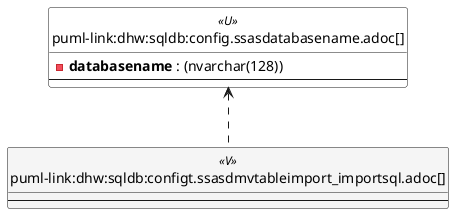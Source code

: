 @startuml
'Left to right direction
top to bottom direction
hide circle
'avoide "." issues:
set namespaceSeparator none


skinparam class {
  BackgroundColor White
  BackgroundColor<<FN>> Yellow
  BackgroundColor<<FS>> Yellow
  BackgroundColor<<FT>> LightGray
  BackgroundColor<<IF>> Yellow
  BackgroundColor<<IS>> Yellow
  BackgroundColor<<P>> Aqua
  BackgroundColor<<PC>> Aqua
  BackgroundColor<<SN>> Yellow
  BackgroundColor<<SO>> SlateBlue
  BackgroundColor<<TF>> LightGray
  BackgroundColor<<TR>> Tomato
  BackgroundColor<<U>> White
  BackgroundColor<<V>> WhiteSmoke
  BackgroundColor<<X>> Aqua
  BackgroundColor<<external>> AliceBlue
}


entity "puml-link:dhw:sqldb:config.ssasdatabasename.adoc[]" as config.SsasDatabasename << U >> {
  - **databasename** : (nvarchar(128))
  --
}

entity "puml-link:dhw:sqldb:configt.ssasdmvtableimport_importsql.adoc[]" as configT.SsasDmvTableImport_ImportSql << V >> {
  --
}

config.SsasDatabasename <.. configT.SsasDmvTableImport_ImportSql
@enduml

